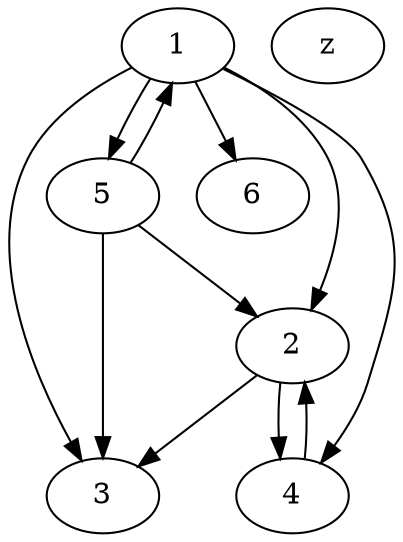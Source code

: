 strict digraph myGraph {
1
1 -> 2
1 -> 3
1 -> 6
1 -> 5
1 -> 4
2
2 -> 3
2 -> 4
3
4
4 -> 2
5
5 -> 3
5 -> 2
5 -> 1
6
z
}
